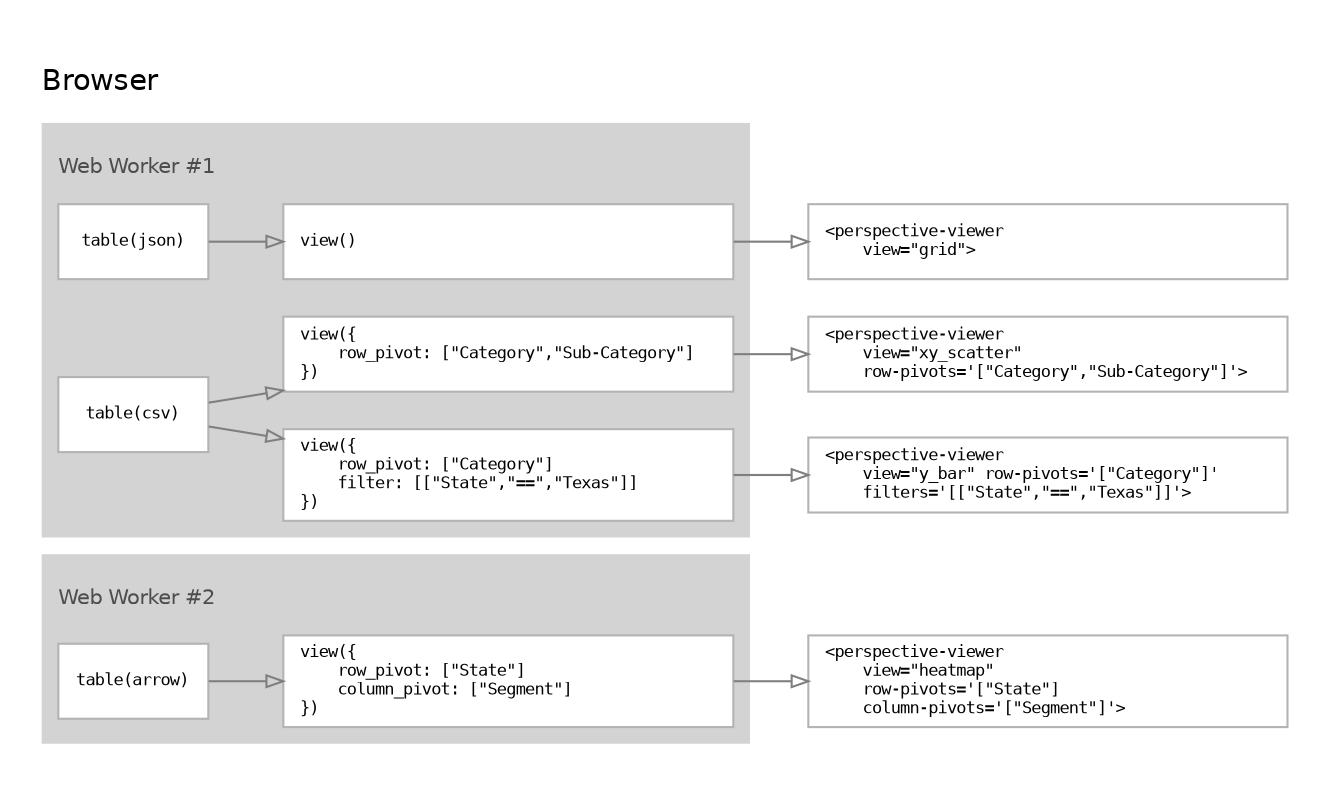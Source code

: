 digraph G {
    graph [rankdir="LR" fontname="helvetica" labeljust="l"]
    subgraph cluster_1 {
        node [shape="box" fontname="monospace" fontsize=8 color=gray70 style=filled fillcolor=white];
        edge [arrowhead="oarrow" color=gray50 arrowsize=0.8]
        subgraph cluster_2 {
            graph [
                label="\lWeb Worker #1";
                style=filled
                fillcolor=lightgrey
                color=none
                fontcolor=gray30
                fontsize=10
            ]
            table1 [
                label="table(csv)"
                width=1
            ]
            table2 [
                label="table(json)"
                width=1
            ]
            view1 [
                label="view({\l    row_pivot: [\"Category\"]\l    filter: [[\"State\",\"==\",\"Texas\"]]\l})\l"
                width=3
            ]
            view2 [
                label="view({\l    row_pivot: [\"Category\",\"Sub-Category\"]\l})\l"
                width=3
            ]
            view3 [
                label="view()\l"
                width=3
            ]
            table1 -> {view1 view2};
            table2 -> view3;
        }
        subgraph cluster_3 {
            graph [
                label="\lWeb Worker #2";
                style=filled
                fillcolor=lightgrey
                color=none
                fontcolor=gray30
                fontsize=10
            ]
            table3 [
                label="table(arrow)"
                width=1
            ]
            view4 [
                label="view({\l    row_pivot: [\"State\"]\l    column_pivot: [\"Segment\"]\l})\l"
                width=3
            ]
            table3 -> view4;
        }
        subgraph cluster_4 {
            label = "Main";
        }
        view1 -> viewer1;
        view2 -> viewer2;
        view3 -> viewer3;
        view4 -> viewer4;

        viewer1 [
            label = "<perspective-viewer\l    view=\"y_bar\" row-pivots='[\"Category\"]'\l    filters='[[\"State\",\"==\",\"Texas\"]]'>\l"
            width=3.2
        ];
        viewer2 [
            label = "<perspective-viewer\l    view=\"xy_scatter\"\l    row-pivots='[\"Category\",\"Sub-Category\"]'>\l"
            width=3.2
        ];
        viewer3 [
            label = "<perspective-viewer\l    view=\"grid\">\l"
            width=3.2
        ];
        viewer4 [
            label = "<perspective-viewer\l    view=\"heatmap\"\l    row-pivots='[\"State\"]\l    column-pivots='[\"Segment\"]'>\l"
            width=3.2
        ];
        label="\lBrowser";
        color=none
    }	
}